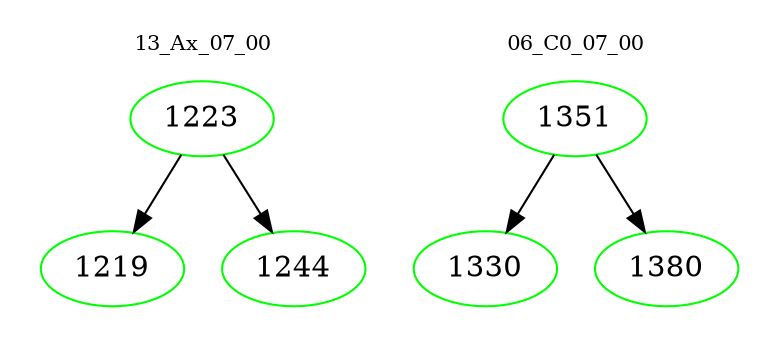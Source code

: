 digraph{
subgraph cluster_0 {
color = white
label = "13_Ax_07_00";
fontsize=10;
T0_1223 [label="1223", color="green"]
T0_1223 -> T0_1219 [color="black"]
T0_1219 [label="1219", color="green"]
T0_1223 -> T0_1244 [color="black"]
T0_1244 [label="1244", color="green"]
}
subgraph cluster_1 {
color = white
label = "06_C0_07_00";
fontsize=10;
T1_1351 [label="1351", color="green"]
T1_1351 -> T1_1330 [color="black"]
T1_1330 [label="1330", color="green"]
T1_1351 -> T1_1380 [color="black"]
T1_1380 [label="1380", color="green"]
}
}
